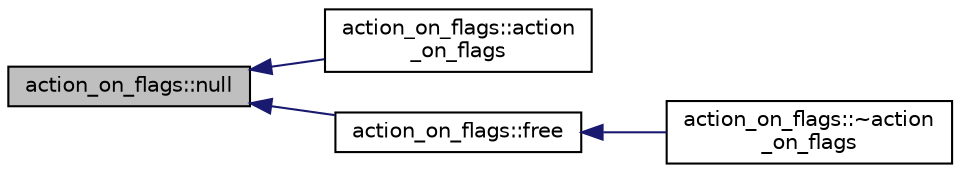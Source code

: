 digraph "action_on_flags::null"
{
  edge [fontname="Helvetica",fontsize="10",labelfontname="Helvetica",labelfontsize="10"];
  node [fontname="Helvetica",fontsize="10",shape=record];
  rankdir="LR";
  Node259 [label="action_on_flags::null",height=0.2,width=0.4,color="black", fillcolor="grey75", style="filled", fontcolor="black"];
  Node259 -> Node260 [dir="back",color="midnightblue",fontsize="10",style="solid",fontname="Helvetica"];
  Node260 [label="action_on_flags::action\l_on_flags",height=0.2,width=0.4,color="black", fillcolor="white", style="filled",URL="$dd/dc4/classaction__on__flags.html#a8bb1c84b70732c6cf77d25e4f7c0dcb6"];
  Node259 -> Node261 [dir="back",color="midnightblue",fontsize="10",style="solid",fontname="Helvetica"];
  Node261 [label="action_on_flags::free",height=0.2,width=0.4,color="black", fillcolor="white", style="filled",URL="$dd/dc4/classaction__on__flags.html#abf9fe3d87034e76fe685ea45ea280133"];
  Node261 -> Node262 [dir="back",color="midnightblue",fontsize="10",style="solid",fontname="Helvetica"];
  Node262 [label="action_on_flags::~action\l_on_flags",height=0.2,width=0.4,color="black", fillcolor="white", style="filled",URL="$dd/dc4/classaction__on__flags.html#aabddfcaaee1534c9107cfba890551888"];
}
